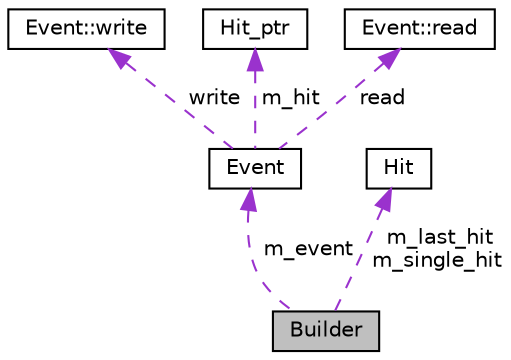 digraph "Builder"
{
 // LATEX_PDF_SIZE
  edge [fontname="Helvetica",fontsize="10",labelfontname="Helvetica",labelfontsize="10"];
  node [fontname="Helvetica",fontsize="10",shape=record];
  Node1 [label="Builder",height=0.2,width=0.4,color="black", fillcolor="grey75", style="filled", fontcolor="black",tooltip="Base class of event builders (pure virtual class)"];
  Node2 -> Node1 [dir="back",color="darkorchid3",fontsize="10",style="dashed",label=" m_event" ,fontname="Helvetica"];
  Node2 [label="Event",height=0.2,width=0.4,color="black", fillcolor="white", style="filled",URL="$class_event.html",tooltip=" "];
  Node3 -> Node2 [dir="back",color="darkorchid3",fontsize="10",style="dashed",label=" write" ,fontname="Helvetica"];
  Node3 [label="Event::write",height=0.2,width=0.4,color="black", fillcolor="white", style="filled",URL="$class_event.html#struct_event_1_1write",tooltip=" "];
  Node4 -> Node2 [dir="back",color="darkorchid3",fontsize="10",style="dashed",label=" m_hit" ,fontname="Helvetica"];
  Node4 [label="Hit_ptr",height=0.2,width=0.4,color="black", fillcolor="white", style="filled",URL="$class_hit__ptr.html",tooltip=" "];
  Node5 -> Node2 [dir="back",color="darkorchid3",fontsize="10",style="dashed",label=" read" ,fontname="Helvetica"];
  Node5 [label="Event::read",height=0.2,width=0.4,color="black", fillcolor="white", style="filled",URL="$class_event.html#struct_event_1_1read",tooltip=" "];
  Node6 -> Node1 [dir="back",color="darkorchid3",fontsize="10",style="dashed",label=" m_last_hit\nm_single_hit" ,fontname="Helvetica"];
  Node6 [label="Hit",height=0.2,width=0.4,color="black", fillcolor="white", style="filled",URL="$class_hit.html",tooltip=" "];
}
